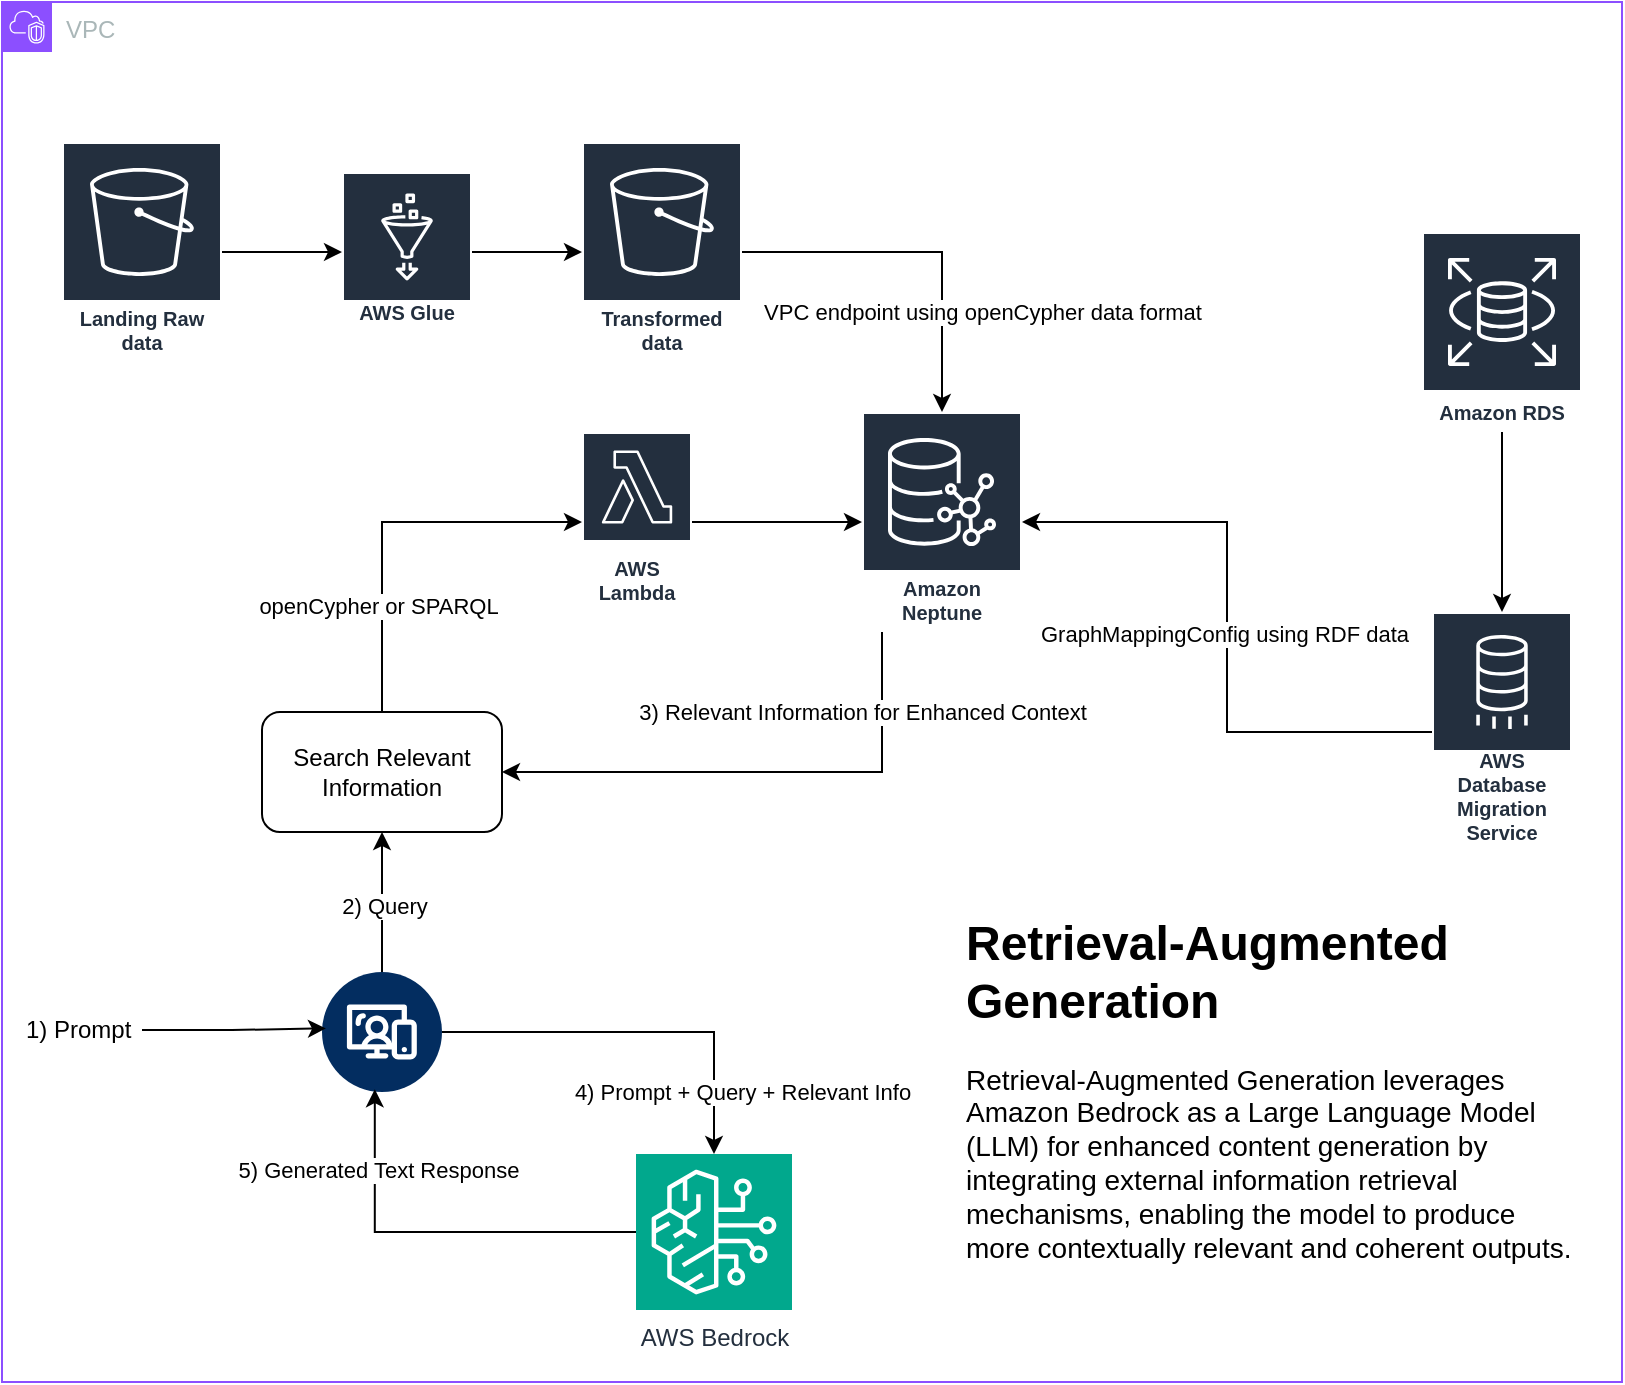 <mxfile version="24.2.1" type="github">
  <diagram name="Page-1" id="La7oOdKlawiChqHNvthz">
    <mxGraphModel dx="1562" dy="853" grid="1" gridSize="10" guides="1" tooltips="1" connect="1" arrows="1" fold="1" page="1" pageScale="1" pageWidth="850" pageHeight="1100" math="0" shadow="0">
      <root>
        <mxCell id="0" />
        <mxCell id="1" parent="0" />
        <mxCell id="3Z73C1P6llnlQoY8jPXV-49" value="VPC" style="points=[[0,0],[0.25,0],[0.5,0],[0.75,0],[1,0],[1,0.25],[1,0.5],[1,0.75],[1,1],[0.75,1],[0.5,1],[0.25,1],[0,1],[0,0.75],[0,0.5],[0,0.25]];outlineConnect=0;gradientColor=none;html=1;whiteSpace=wrap;fontSize=12;fontStyle=0;container=1;pointerEvents=0;collapsible=0;recursiveResize=0;shape=mxgraph.aws4.group;grIcon=mxgraph.aws4.group_vpc2;strokeColor=#8C4FFF;fillColor=none;verticalAlign=top;align=left;spacingLeft=30;fontColor=#AAB7B8;dashed=0;" vertex="1" parent="1">
          <mxGeometry x="30" y="80" width="810" height="690" as="geometry" />
        </mxCell>
        <mxCell id="3Z73C1P6llnlQoY8jPXV-9" value="AWS Lambda" style="sketch=0;outlineConnect=0;fontColor=#232F3E;gradientColor=none;strokeColor=#ffffff;fillColor=#232F3E;dashed=0;verticalLabelPosition=middle;verticalAlign=bottom;align=center;html=1;whiteSpace=wrap;fontSize=10;fontStyle=1;spacing=3;shape=mxgraph.aws4.productIcon;prIcon=mxgraph.aws4.lambda;" vertex="1" parent="3Z73C1P6llnlQoY8jPXV-49">
          <mxGeometry x="290" y="215" width="55" height="90" as="geometry" />
        </mxCell>
        <mxCell id="3Z73C1P6llnlQoY8jPXV-51" value="&lt;h1 style=&quot;margin-top: 0px;&quot;&gt;Retrieval-Augmented Generation&lt;/h1&gt;&lt;p&gt;&lt;font style=&quot;font-size: 14px;&quot;&gt;Retrieval-Augmented Generation leverages Amazon Bedrock as a Large Language Model (LLM) for enhanced content generation by integrating external information retrieval mechanisms, enabling the model to produce more contextually relevant and coherent outputs.&lt;/font&gt;&lt;/p&gt;" style="text;html=1;whiteSpace=wrap;overflow=hidden;rounded=0;" vertex="1" parent="3Z73C1P6llnlQoY8jPXV-49">
          <mxGeometry x="480" y="450" width="310" height="190" as="geometry" />
        </mxCell>
        <mxCell id="3Z73C1P6llnlQoY8jPXV-39" style="edgeStyle=orthogonalEdgeStyle;rounded=0;orthogonalLoop=1;jettySize=auto;html=1;entryX=0.5;entryY=1;entryDx=0;entryDy=0;" edge="1" parent="1" source="3Z73C1P6llnlQoY8jPXV-1" target="3Z73C1P6llnlQoY8jPXV-32">
          <mxGeometry relative="1" as="geometry" />
        </mxCell>
        <mxCell id="3Z73C1P6llnlQoY8jPXV-40" value="2) Query" style="edgeLabel;html=1;align=center;verticalAlign=middle;resizable=0;points=[];" vertex="1" connectable="0" parent="3Z73C1P6llnlQoY8jPXV-39">
          <mxGeometry x="-0.063" y="-1" relative="1" as="geometry">
            <mxPoint as="offset" />
          </mxGeometry>
        </mxCell>
        <mxCell id="3Z73C1P6llnlQoY8jPXV-1" value="" style="verticalLabelPosition=bottom;aspect=fixed;html=1;shape=mxgraph.salesforce.web2;" vertex="1" parent="1">
          <mxGeometry x="190" y="565" width="60" height="60" as="geometry" />
        </mxCell>
        <mxCell id="3Z73C1P6llnlQoY8jPXV-2" value="1) Prompt&amp;nbsp;" style="text;html=1;align=center;verticalAlign=middle;whiteSpace=wrap;rounded=0;" vertex="1" parent="1">
          <mxGeometry x="40" y="579" width="60" height="30" as="geometry" />
        </mxCell>
        <mxCell id="3Z73C1P6llnlQoY8jPXV-3" style="edgeStyle=orthogonalEdgeStyle;rounded=0;orthogonalLoop=1;jettySize=auto;html=1;entryX=0.033;entryY=0.47;entryDx=0;entryDy=0;entryPerimeter=0;" edge="1" parent="1" source="3Z73C1P6llnlQoY8jPXV-2" target="3Z73C1P6llnlQoY8jPXV-1">
          <mxGeometry relative="1" as="geometry" />
        </mxCell>
        <mxCell id="3Z73C1P6llnlQoY8jPXV-13" value="" style="edgeStyle=orthogonalEdgeStyle;rounded=0;orthogonalLoop=1;jettySize=auto;html=1;" edge="1" parent="1" source="3Z73C1P6llnlQoY8jPXV-21" target="3Z73C1P6llnlQoY8jPXV-12">
          <mxGeometry relative="1" as="geometry">
            <mxPoint x="500" y="225" as="sourcePoint" />
          </mxGeometry>
        </mxCell>
        <mxCell id="3Z73C1P6llnlQoY8jPXV-15" value="VPC endpoint using openCypher data format" style="edgeLabel;html=1;align=center;verticalAlign=middle;resizable=0;points=[];" vertex="1" connectable="0" parent="3Z73C1P6llnlQoY8jPXV-13">
          <mxGeometry x="-0.176" y="1" relative="1" as="geometry">
            <mxPoint x="46" y="31" as="offset" />
          </mxGeometry>
        </mxCell>
        <mxCell id="3Z73C1P6llnlQoY8jPXV-38" style="edgeStyle=orthogonalEdgeStyle;rounded=0;orthogonalLoop=1;jettySize=auto;html=1;" edge="1" parent="1" source="3Z73C1P6llnlQoY8jPXV-9" target="3Z73C1P6llnlQoY8jPXV-12">
          <mxGeometry relative="1" as="geometry">
            <Array as="points">
              <mxPoint x="398" y="340" />
            </Array>
          </mxGeometry>
        </mxCell>
        <mxCell id="3Z73C1P6llnlQoY8jPXV-42" style="edgeStyle=orthogonalEdgeStyle;rounded=0;orthogonalLoop=1;jettySize=auto;html=1;entryX=1;entryY=0.5;entryDx=0;entryDy=0;" edge="1" parent="1" source="3Z73C1P6llnlQoY8jPXV-12" target="3Z73C1P6llnlQoY8jPXV-32">
          <mxGeometry relative="1" as="geometry">
            <Array as="points">
              <mxPoint x="470" y="465" />
            </Array>
          </mxGeometry>
        </mxCell>
        <mxCell id="3Z73C1P6llnlQoY8jPXV-43" value="3) Relevant Information for Enhanced Context" style="edgeLabel;html=1;align=center;verticalAlign=middle;resizable=0;points=[];" vertex="1" connectable="0" parent="3Z73C1P6llnlQoY8jPXV-42">
          <mxGeometry x="0.191" y="-1" relative="1" as="geometry">
            <mxPoint x="75" y="-29" as="offset" />
          </mxGeometry>
        </mxCell>
        <mxCell id="3Z73C1P6llnlQoY8jPXV-12" value="Amazon Neptune" style="sketch=0;outlineConnect=0;fontColor=#232F3E;gradientColor=none;strokeColor=#ffffff;fillColor=#232F3E;dashed=0;verticalLabelPosition=middle;verticalAlign=bottom;align=center;html=1;whiteSpace=wrap;fontSize=10;fontStyle=1;spacing=3;shape=mxgraph.aws4.productIcon;prIcon=mxgraph.aws4.neptune;" vertex="1" parent="1">
          <mxGeometry x="460" y="285" width="80" height="110" as="geometry" />
        </mxCell>
        <mxCell id="3Z73C1P6llnlQoY8jPXV-24" style="edgeStyle=orthogonalEdgeStyle;rounded=0;orthogonalLoop=1;jettySize=auto;html=1;" edge="1" parent="1" source="3Z73C1P6llnlQoY8jPXV-18" target="3Z73C1P6llnlQoY8jPXV-21">
          <mxGeometry relative="1" as="geometry" />
        </mxCell>
        <mxCell id="3Z73C1P6llnlQoY8jPXV-18" value="AWS Glue" style="sketch=0;outlineConnect=0;fontColor=#232F3E;gradientColor=none;strokeColor=#ffffff;fillColor=#232F3E;dashed=0;verticalLabelPosition=middle;verticalAlign=bottom;align=center;html=1;whiteSpace=wrap;fontSize=10;fontStyle=1;spacing=3;shape=mxgraph.aws4.productIcon;prIcon=mxgraph.aws4.glue;" vertex="1" parent="1">
          <mxGeometry x="200" y="165" width="65" height="80" as="geometry" />
        </mxCell>
        <mxCell id="3Z73C1P6llnlQoY8jPXV-28" style="edgeStyle=orthogonalEdgeStyle;rounded=0;orthogonalLoop=1;jettySize=auto;html=1;" edge="1" parent="1" source="3Z73C1P6llnlQoY8jPXV-19" target="3Z73C1P6llnlQoY8jPXV-27">
          <mxGeometry relative="1" as="geometry" />
        </mxCell>
        <mxCell id="3Z73C1P6llnlQoY8jPXV-19" value="Amazon RDS" style="sketch=0;outlineConnect=0;fontColor=#232F3E;gradientColor=none;strokeColor=#ffffff;fillColor=#232F3E;dashed=0;verticalLabelPosition=middle;verticalAlign=bottom;align=center;html=1;whiteSpace=wrap;fontSize=10;fontStyle=1;spacing=3;shape=mxgraph.aws4.productIcon;prIcon=mxgraph.aws4.rds;" vertex="1" parent="1">
          <mxGeometry x="740" y="195" width="80" height="100" as="geometry" />
        </mxCell>
        <mxCell id="3Z73C1P6llnlQoY8jPXV-23" style="edgeStyle=orthogonalEdgeStyle;rounded=0;orthogonalLoop=1;jettySize=auto;html=1;" edge="1" parent="1" source="3Z73C1P6llnlQoY8jPXV-20" target="3Z73C1P6llnlQoY8jPXV-18">
          <mxGeometry relative="1" as="geometry" />
        </mxCell>
        <mxCell id="3Z73C1P6llnlQoY8jPXV-20" value="Landing Raw data" style="sketch=0;outlineConnect=0;fontColor=#232F3E;gradientColor=none;strokeColor=#ffffff;fillColor=#232F3E;dashed=0;verticalLabelPosition=middle;verticalAlign=bottom;align=center;html=1;whiteSpace=wrap;fontSize=10;fontStyle=1;spacing=3;shape=mxgraph.aws4.productIcon;prIcon=mxgraph.aws4.s3;" vertex="1" parent="1">
          <mxGeometry x="60" y="150" width="80" height="110" as="geometry" />
        </mxCell>
        <mxCell id="3Z73C1P6llnlQoY8jPXV-21" value="Transformed data" style="sketch=0;outlineConnect=0;fontColor=#232F3E;gradientColor=none;strokeColor=#ffffff;fillColor=#232F3E;dashed=0;verticalLabelPosition=middle;verticalAlign=bottom;align=center;html=1;whiteSpace=wrap;fontSize=10;fontStyle=1;spacing=3;shape=mxgraph.aws4.productIcon;prIcon=mxgraph.aws4.s3;" vertex="1" parent="1">
          <mxGeometry x="320" y="150" width="80" height="110" as="geometry" />
        </mxCell>
        <mxCell id="3Z73C1P6llnlQoY8jPXV-29" style="edgeStyle=orthogonalEdgeStyle;rounded=0;orthogonalLoop=1;jettySize=auto;html=1;" edge="1" parent="1" source="3Z73C1P6llnlQoY8jPXV-27" target="3Z73C1P6llnlQoY8jPXV-12">
          <mxGeometry relative="1" as="geometry" />
        </mxCell>
        <mxCell id="3Z73C1P6llnlQoY8jPXV-30" value="GraphMappingConfig using RDF data" style="edgeLabel;html=1;align=center;verticalAlign=middle;resizable=0;points=[];" vertex="1" connectable="0" parent="3Z73C1P6llnlQoY8jPXV-29">
          <mxGeometry x="0.046" relative="1" as="geometry">
            <mxPoint x="-2" y="10" as="offset" />
          </mxGeometry>
        </mxCell>
        <mxCell id="3Z73C1P6llnlQoY8jPXV-27" value="AWS Database Migration Service" style="sketch=0;outlineConnect=0;fontColor=#232F3E;gradientColor=none;strokeColor=#ffffff;fillColor=#232F3E;dashed=0;verticalLabelPosition=middle;verticalAlign=bottom;align=center;html=1;whiteSpace=wrap;fontSize=10;fontStyle=1;spacing=3;shape=mxgraph.aws4.productIcon;prIcon=mxgraph.aws4.database_migration_service;" vertex="1" parent="1">
          <mxGeometry x="745" y="385" width="70" height="120" as="geometry" />
        </mxCell>
        <mxCell id="3Z73C1P6llnlQoY8jPXV-31" value="AWS Bedrock" style="sketch=0;points=[[0,0,0],[0.25,0,0],[0.5,0,0],[0.75,0,0],[1,0,0],[0,1,0],[0.25,1,0],[0.5,1,0],[0.75,1,0],[1,1,0],[0,0.25,0],[0,0.5,0],[0,0.75,0],[1,0.25,0],[1,0.5,0],[1,0.75,0]];outlineConnect=0;fontColor=#232F3E;fillColor=#01A88D;strokeColor=#ffffff;dashed=0;verticalLabelPosition=bottom;verticalAlign=top;align=center;html=1;fontSize=12;fontStyle=0;aspect=fixed;shape=mxgraph.aws4.resourceIcon;resIcon=mxgraph.aws4.bedrock;" vertex="1" parent="1">
          <mxGeometry x="347" y="656" width="78" height="78" as="geometry" />
        </mxCell>
        <mxCell id="3Z73C1P6llnlQoY8jPXV-41" style="edgeStyle=orthogonalEdgeStyle;rounded=0;orthogonalLoop=1;jettySize=auto;html=1;" edge="1" parent="1" source="3Z73C1P6llnlQoY8jPXV-32" target="3Z73C1P6llnlQoY8jPXV-9">
          <mxGeometry relative="1" as="geometry">
            <Array as="points">
              <mxPoint x="220" y="340" />
            </Array>
          </mxGeometry>
        </mxCell>
        <mxCell id="3Z73C1P6llnlQoY8jPXV-52" value="openCypher or SPARQL" style="edgeLabel;html=1;align=center;verticalAlign=middle;resizable=0;points=[];" vertex="1" connectable="0" parent="3Z73C1P6llnlQoY8jPXV-41">
          <mxGeometry x="-0.45" y="2" relative="1" as="geometry">
            <mxPoint as="offset" />
          </mxGeometry>
        </mxCell>
        <mxCell id="3Z73C1P6llnlQoY8jPXV-32" value="Search Relevant Information" style="rounded=1;whiteSpace=wrap;html=1;" vertex="1" parent="1">
          <mxGeometry x="160" y="435" width="120" height="60" as="geometry" />
        </mxCell>
        <mxCell id="3Z73C1P6llnlQoY8jPXV-44" style="edgeStyle=orthogonalEdgeStyle;rounded=0;orthogonalLoop=1;jettySize=auto;html=1;entryX=0.5;entryY=0;entryDx=0;entryDy=0;entryPerimeter=0;" edge="1" parent="1" source="3Z73C1P6llnlQoY8jPXV-1" target="3Z73C1P6llnlQoY8jPXV-31">
          <mxGeometry relative="1" as="geometry" />
        </mxCell>
        <mxCell id="3Z73C1P6llnlQoY8jPXV-45" value="4) Prompt + Query + Relevant Info" style="edgeLabel;html=1;align=center;verticalAlign=middle;resizable=0;points=[];" vertex="1" connectable="0" parent="3Z73C1P6llnlQoY8jPXV-44">
          <mxGeometry x="-0.274" y="-1" relative="1" as="geometry">
            <mxPoint x="78" y="29" as="offset" />
          </mxGeometry>
        </mxCell>
        <mxCell id="3Z73C1P6llnlQoY8jPXV-46" style="edgeStyle=orthogonalEdgeStyle;rounded=0;orthogonalLoop=1;jettySize=auto;html=1;entryX=0.44;entryY=0.977;entryDx=0;entryDy=0;entryPerimeter=0;" edge="1" parent="1" source="3Z73C1P6llnlQoY8jPXV-31" target="3Z73C1P6llnlQoY8jPXV-1">
          <mxGeometry relative="1" as="geometry" />
        </mxCell>
        <mxCell id="3Z73C1P6llnlQoY8jPXV-47" value="5) Generated Text Response" style="edgeLabel;html=1;align=center;verticalAlign=middle;resizable=0;points=[];" vertex="1" connectable="0" parent="3Z73C1P6llnlQoY8jPXV-46">
          <mxGeometry x="0.602" y="-1" relative="1" as="geometry">
            <mxPoint as="offset" />
          </mxGeometry>
        </mxCell>
      </root>
    </mxGraphModel>
  </diagram>
</mxfile>
